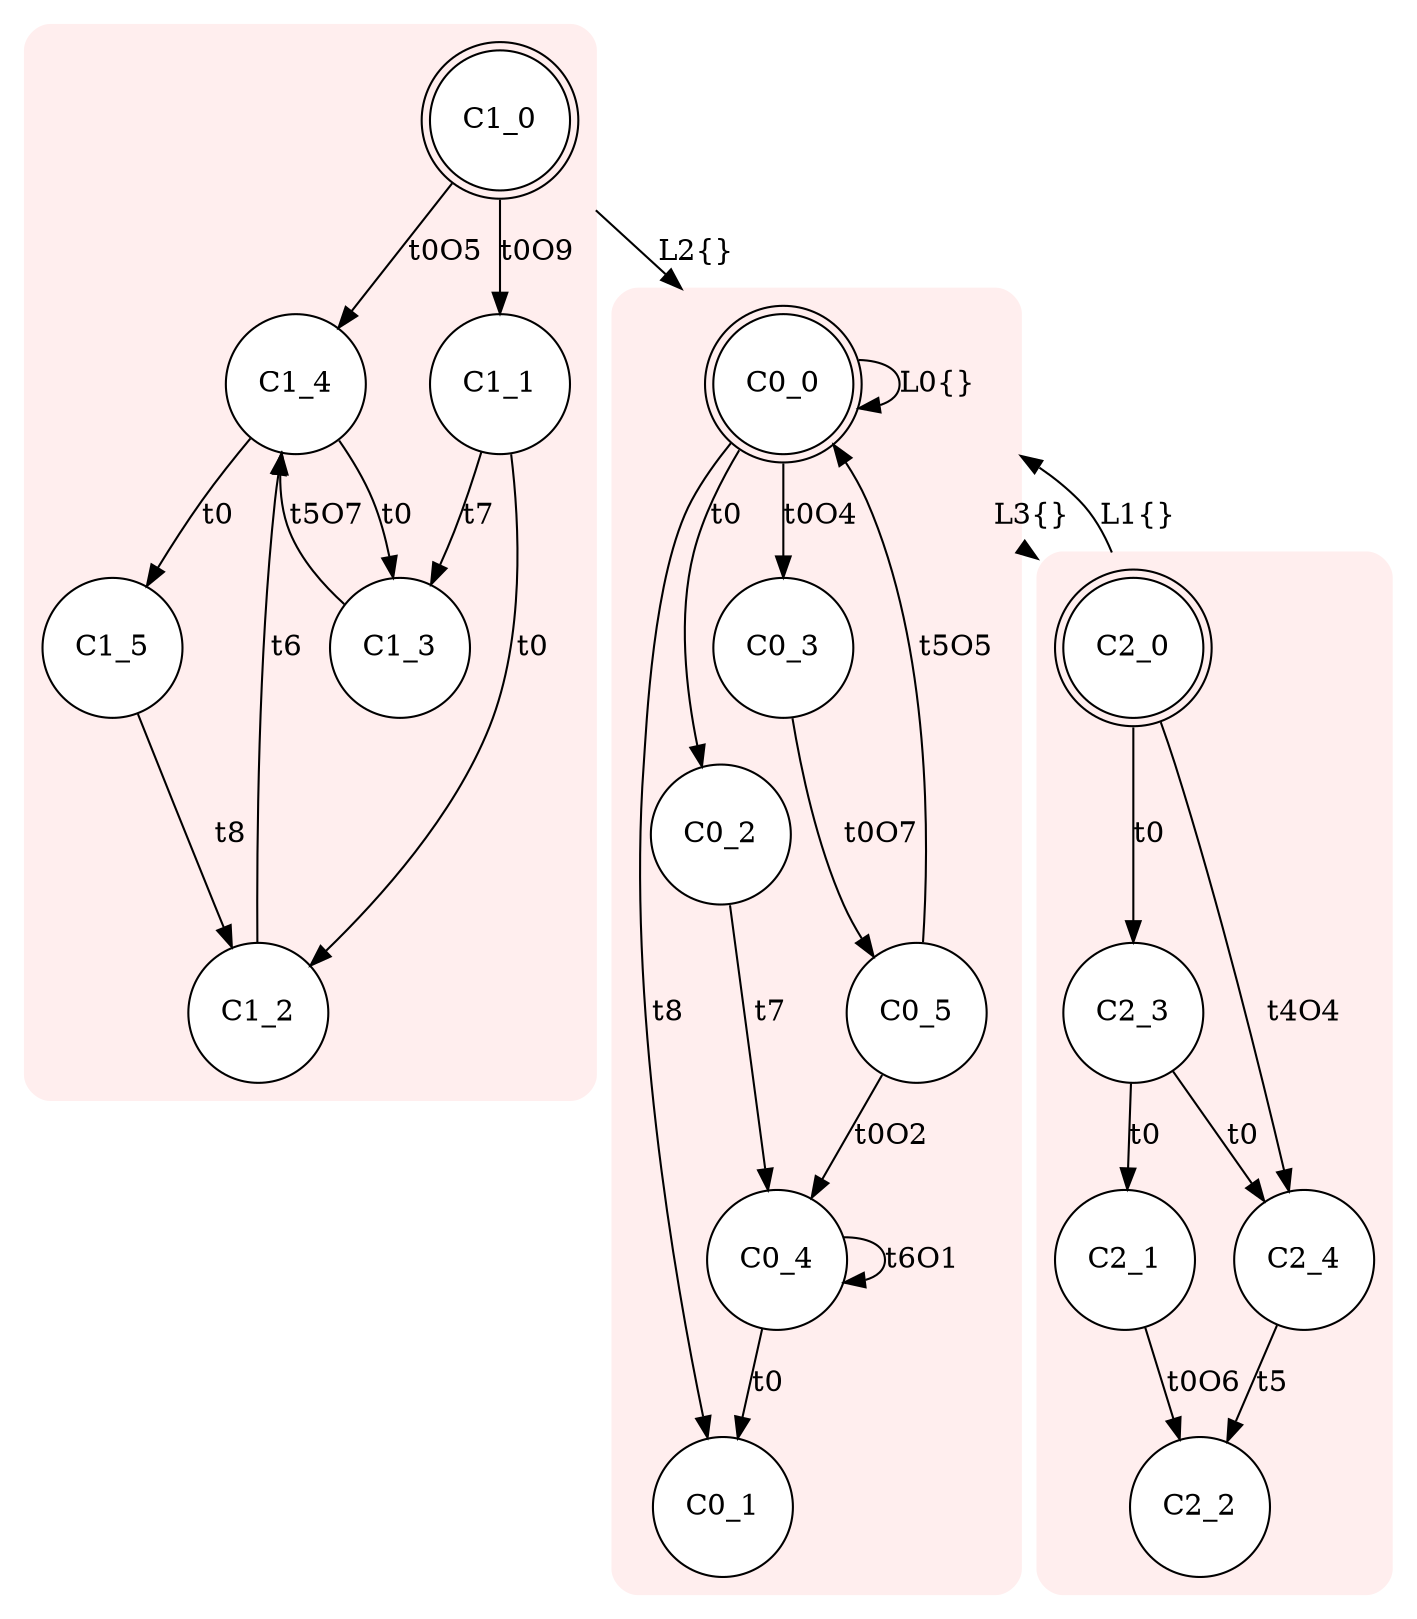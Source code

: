 digraph "gen/Seed496502817" {
node [style=filled fillcolor=white] compound=true
subgraph cluster0 {
style="rounded,filled" color="#FFEEEE"node [shape=doublecircle]; C0_0;
node [shape=circle];
C0_0 -> C0_3 [label="t0O4"];
C0_3 -> C0_5 [label="t0O7"];
C0_5 -> C0_4 [label="t0O2"];
C0_4 -> C0_1 [label="t0"];
C0_0 -> C0_2 [label="t0"];
C0_5 -> C0_0 [label="t5O5"];
C0_4 -> C0_4 [label="t6O1"];
C0_2 -> C0_4 [label="t7"];
C0_0 -> C0_1 [label="t8"];
}
subgraph cluster1 {
style="rounded,filled" color="#FFEEEE"node [shape=doublecircle]; C1_0;
node [shape=circle];
C1_0 -> C1_4 [label="t0O5"];
C1_4 -> C1_3 [label="t0"];
C1_0 -> C1_1 [label="t0O9"];
C1_4 -> C1_5 [label="t0"];
C1_1 -> C1_2 [label="t0"];
C1_3 -> C1_4 [label="t5O7"];
C1_2 -> C1_4 [label="t6"];
C1_1 -> C1_3 [label="t7"];
C1_5 -> C1_2 [label="t8"];
}
subgraph cluster2 {
style="rounded,filled" color="#FFEEEE"node [shape=doublecircle]; C2_0;
node [shape=circle];
C2_0 -> C2_3 [label="t0"];
C2_3 -> C2_1 [label="t0"];
C2_1 -> C2_2 [label="t0O6"];
C2_3 -> C2_4 [label="t0"];
C2_0 -> C2_4 [label="t4O4"];
C2_4 -> C2_2 [label="t5"];
}
C0_0 -> C0_0 [label="L0{}"];
C2_0 -> C0_0 [ltail=cluster2 lhead=cluster0 label="L1{}"];
C1_0 -> C0_0 [ltail=cluster1 lhead=cluster0 label="L2{}"];
C0_0 -> C2_0 [ltail=cluster0 lhead=cluster2 label="L3{}"];
}
